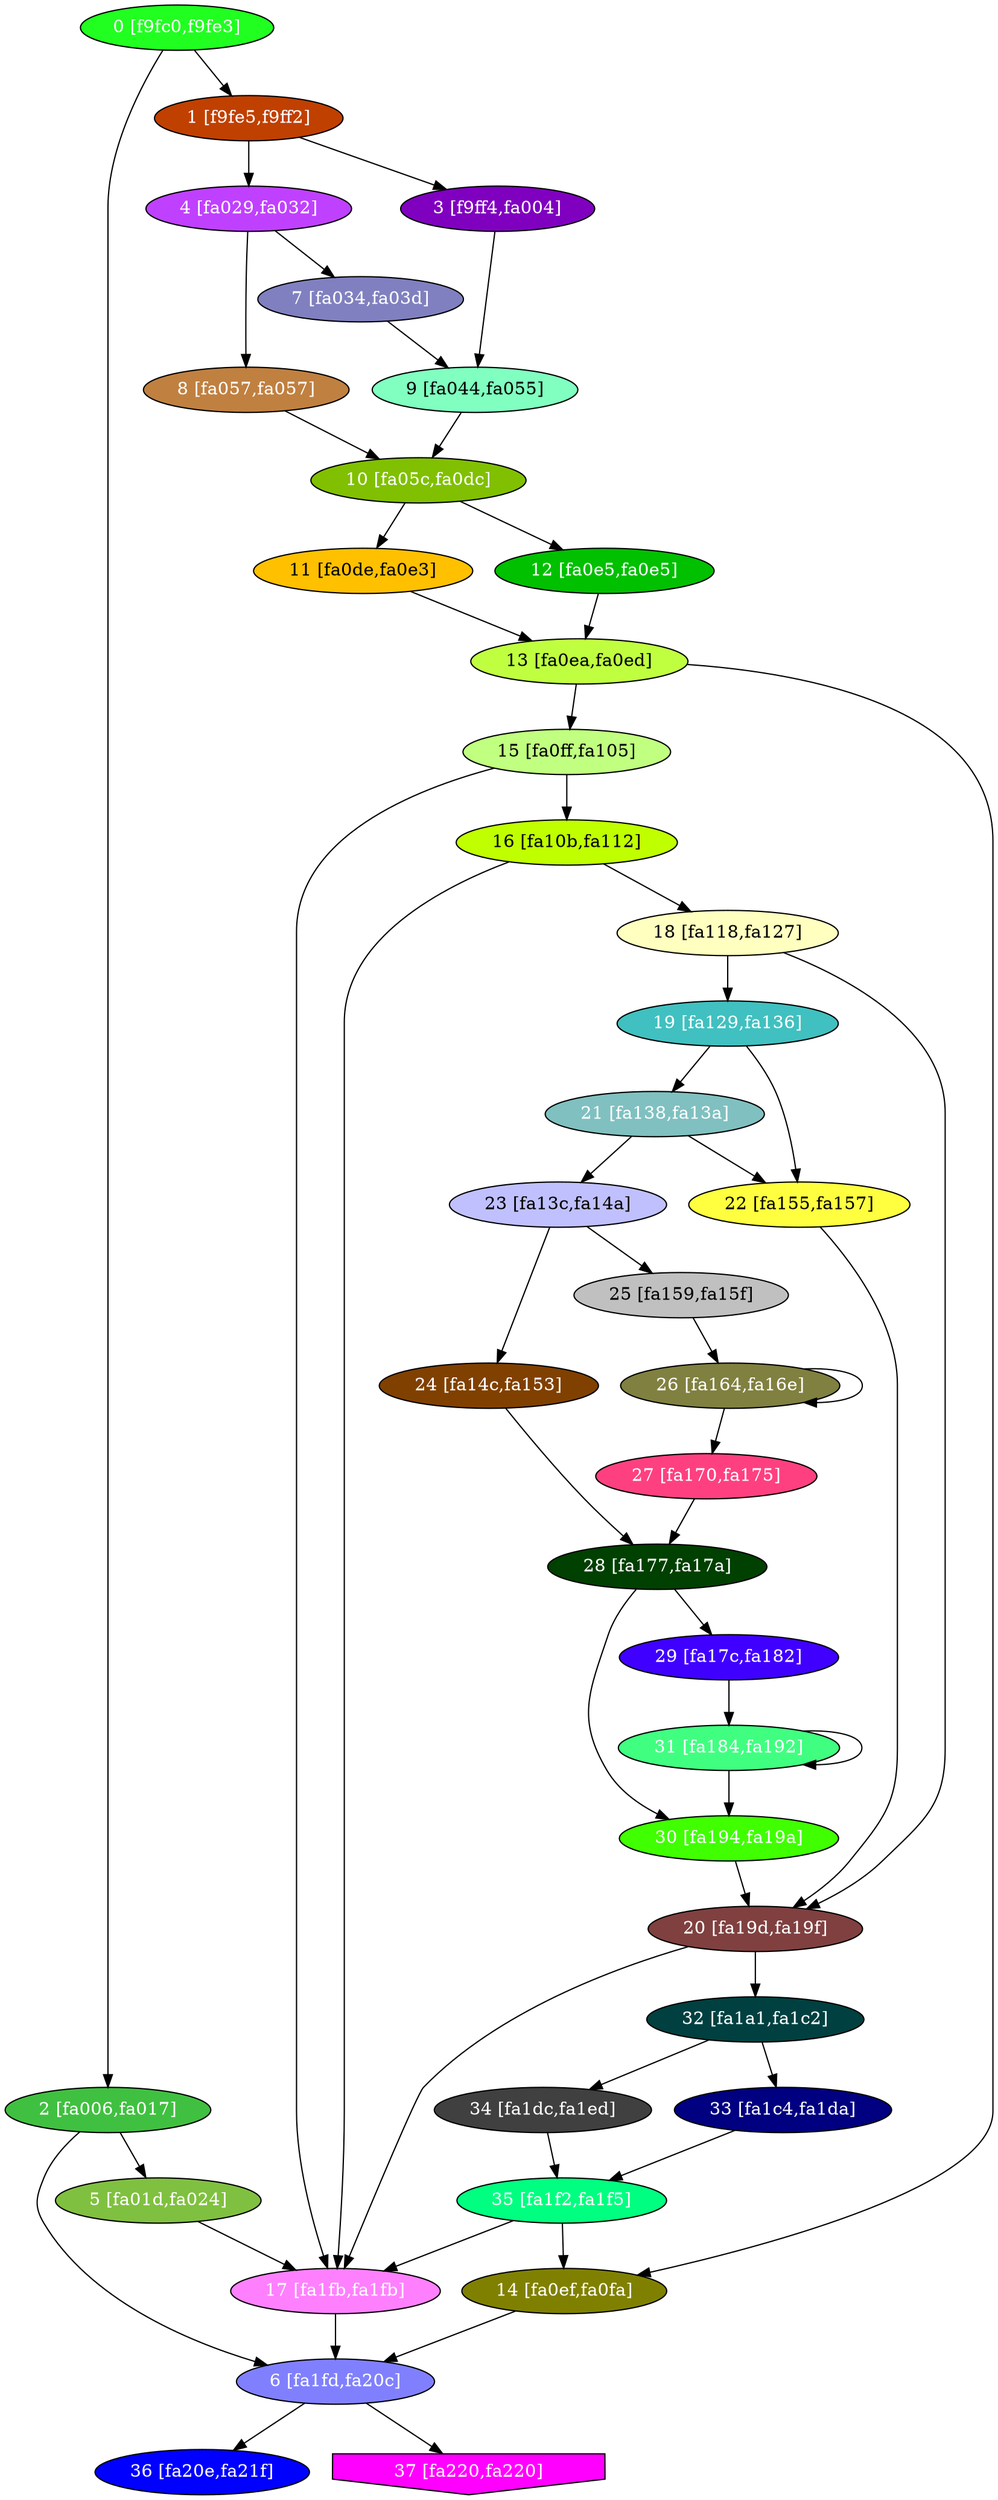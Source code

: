 diGraph libnss3{
	libnss3_0  [style=filled fillcolor="#20FF20" fontcolor="#ffffff" shape=oval label="0 [f9fc0,f9fe3]"]
	libnss3_1  [style=filled fillcolor="#C04000" fontcolor="#ffffff" shape=oval label="1 [f9fe5,f9ff2]"]
	libnss3_2  [style=filled fillcolor="#40C040" fontcolor="#ffffff" shape=oval label="2 [fa006,fa017]"]
	libnss3_3  [style=filled fillcolor="#8000C0" fontcolor="#ffffff" shape=oval label="3 [f9ff4,fa004]"]
	libnss3_4  [style=filled fillcolor="#C040FF" fontcolor="#ffffff" shape=oval label="4 [fa029,fa032]"]
	libnss3_5  [style=filled fillcolor="#80C040" fontcolor="#ffffff" shape=oval label="5 [fa01d,fa024]"]
	libnss3_6  [style=filled fillcolor="#8080FF" fontcolor="#ffffff" shape=oval label="6 [fa1fd,fa20c]"]
	libnss3_7  [style=filled fillcolor="#8080C0" fontcolor="#ffffff" shape=oval label="7 [fa034,fa03d]"]
	libnss3_8  [style=filled fillcolor="#C08040" fontcolor="#ffffff" shape=oval label="8 [fa057,fa057]"]
	libnss3_9  [style=filled fillcolor="#80FFC0" fontcolor="#000000" shape=oval label="9 [fa044,fa055]"]
	libnss3_a  [style=filled fillcolor="#80C000" fontcolor="#ffffff" shape=oval label="10 [fa05c,fa0dc]"]
	libnss3_b  [style=filled fillcolor="#FFC000" fontcolor="#000000" shape=oval label="11 [fa0de,fa0e3]"]
	libnss3_c  [style=filled fillcolor="#00C000" fontcolor="#ffffff" shape=oval label="12 [fa0e5,fa0e5]"]
	libnss3_d  [style=filled fillcolor="#C0FF40" fontcolor="#000000" shape=oval label="13 [fa0ea,fa0ed]"]
	libnss3_e  [style=filled fillcolor="#808000" fontcolor="#ffffff" shape=oval label="14 [fa0ef,fa0fa]"]
	libnss3_f  [style=filled fillcolor="#C0FF80" fontcolor="#000000" shape=oval label="15 [fa0ff,fa105]"]
	libnss3_10  [style=filled fillcolor="#C0FF00" fontcolor="#000000" shape=oval label="16 [fa10b,fa112]"]
	libnss3_11  [style=filled fillcolor="#FF80FF" fontcolor="#ffffff" shape=oval label="17 [fa1fb,fa1fb]"]
	libnss3_12  [style=filled fillcolor="#FFFFC0" fontcolor="#000000" shape=oval label="18 [fa118,fa127]"]
	libnss3_13  [style=filled fillcolor="#40C0C0" fontcolor="#ffffff" shape=oval label="19 [fa129,fa136]"]
	libnss3_14  [style=filled fillcolor="#804040" fontcolor="#ffffff" shape=oval label="20 [fa19d,fa19f]"]
	libnss3_15  [style=filled fillcolor="#80C0C0" fontcolor="#ffffff" shape=oval label="21 [fa138,fa13a]"]
	libnss3_16  [style=filled fillcolor="#FFFF40" fontcolor="#000000" shape=oval label="22 [fa155,fa157]"]
	libnss3_17  [style=filled fillcolor="#C0C0FF" fontcolor="#000000" shape=oval label="23 [fa13c,fa14a]"]
	libnss3_18  [style=filled fillcolor="#804000" fontcolor="#ffffff" shape=oval label="24 [fa14c,fa153]"]
	libnss3_19  [style=filled fillcolor="#C0C0C0" fontcolor="#000000" shape=oval label="25 [fa159,fa15f]"]
	libnss3_1a  [style=filled fillcolor="#808040" fontcolor="#ffffff" shape=oval label="26 [fa164,fa16e]"]
	libnss3_1b  [style=filled fillcolor="#FF4080" fontcolor="#ffffff" shape=oval label="27 [fa170,fa175]"]
	libnss3_1c  [style=filled fillcolor="#004000" fontcolor="#ffffff" shape=oval label="28 [fa177,fa17a]"]
	libnss3_1d  [style=filled fillcolor="#4000FF" fontcolor="#ffffff" shape=oval label="29 [fa17c,fa182]"]
	libnss3_1e  [style=filled fillcolor="#40FF00" fontcolor="#ffffff" shape=oval label="30 [fa194,fa19a]"]
	libnss3_1f  [style=filled fillcolor="#40FF80" fontcolor="#ffffff" shape=oval label="31 [fa184,fa192]"]
	libnss3_20  [style=filled fillcolor="#004040" fontcolor="#ffffff" shape=oval label="32 [fa1a1,fa1c2]"]
	libnss3_21  [style=filled fillcolor="#000080" fontcolor="#ffffff" shape=oval label="33 [fa1c4,fa1da]"]
	libnss3_22  [style=filled fillcolor="#404040" fontcolor="#ffffff" shape=oval label="34 [fa1dc,fa1ed]"]
	libnss3_23  [style=filled fillcolor="#00FF80" fontcolor="#ffffff" shape=oval label="35 [fa1f2,fa1f5]"]
	libnss3_24  [style=filled fillcolor="#0000FF" fontcolor="#ffffff" shape=oval label="36 [fa20e,fa21f]"]
	libnss3_25  [style=filled fillcolor="#FF00FF" fontcolor="#ffffff" shape=invhouse label="37 [fa220,fa220]"]

	libnss3_0 -> libnss3_1
	libnss3_0 -> libnss3_2
	libnss3_1 -> libnss3_3
	libnss3_1 -> libnss3_4
	libnss3_2 -> libnss3_5
	libnss3_2 -> libnss3_6
	libnss3_3 -> libnss3_9
	libnss3_4 -> libnss3_7
	libnss3_4 -> libnss3_8
	libnss3_5 -> libnss3_11
	libnss3_6 -> libnss3_24
	libnss3_6 -> libnss3_25
	libnss3_7 -> libnss3_9
	libnss3_8 -> libnss3_a
	libnss3_9 -> libnss3_a
	libnss3_a -> libnss3_b
	libnss3_a -> libnss3_c
	libnss3_b -> libnss3_d
	libnss3_c -> libnss3_d
	libnss3_d -> libnss3_e
	libnss3_d -> libnss3_f
	libnss3_e -> libnss3_6
	libnss3_f -> libnss3_10
	libnss3_f -> libnss3_11
	libnss3_10 -> libnss3_11
	libnss3_10 -> libnss3_12
	libnss3_11 -> libnss3_6
	libnss3_12 -> libnss3_13
	libnss3_12 -> libnss3_14
	libnss3_13 -> libnss3_15
	libnss3_13 -> libnss3_16
	libnss3_14 -> libnss3_11
	libnss3_14 -> libnss3_20
	libnss3_15 -> libnss3_16
	libnss3_15 -> libnss3_17
	libnss3_16 -> libnss3_14
	libnss3_17 -> libnss3_18
	libnss3_17 -> libnss3_19
	libnss3_18 -> libnss3_1c
	libnss3_19 -> libnss3_1a
	libnss3_1a -> libnss3_1a
	libnss3_1a -> libnss3_1b
	libnss3_1b -> libnss3_1c
	libnss3_1c -> libnss3_1d
	libnss3_1c -> libnss3_1e
	libnss3_1d -> libnss3_1f
	libnss3_1e -> libnss3_14
	libnss3_1f -> libnss3_1e
	libnss3_1f -> libnss3_1f
	libnss3_20 -> libnss3_21
	libnss3_20 -> libnss3_22
	libnss3_21 -> libnss3_23
	libnss3_22 -> libnss3_23
	libnss3_23 -> libnss3_e
	libnss3_23 -> libnss3_11
}